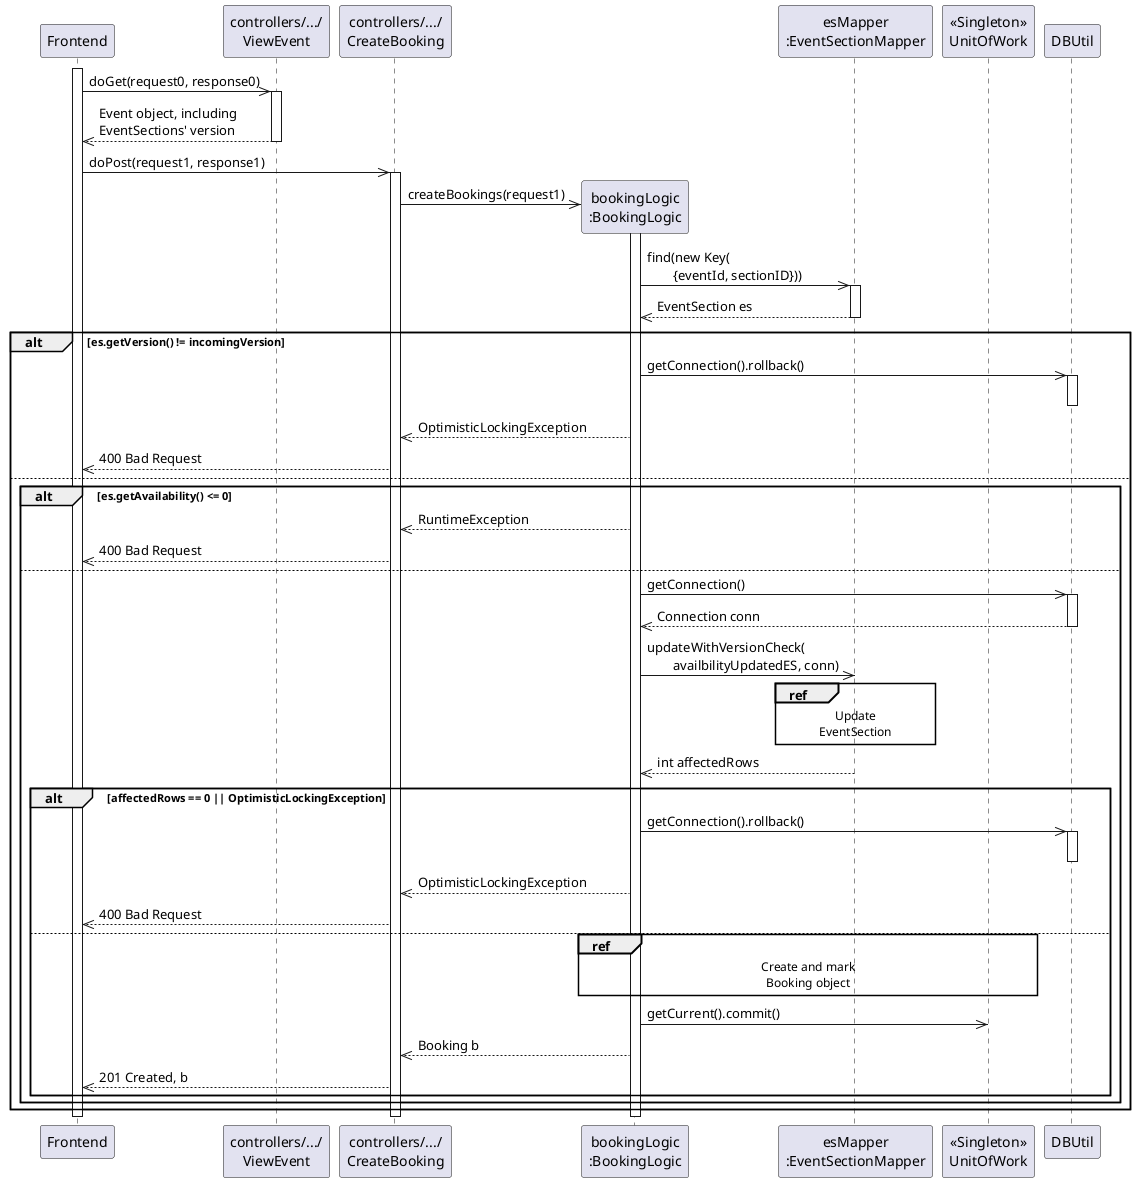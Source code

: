 @startuml sequenceDiagram
  participant Frontend as FE
  participant "controllers/.../\nViewEvent" as cve
  participant "controllers/.../\nCreateBooking" as ccb
  participant "bookingLogic\n:BookingLogic" as bl
  participant "esMapper\n:EventSectionMapper" as esm
  participant "<<Singleton>>\nUnitOfWork" as uw
  ' participant "es\n:EventSection" as es
  participant DBUtil
  
  ' participant "mapper\n:VenueMapper" as VM
  ' participant "plannerEvent\n:Object[]" as Sc
  ' participant "e\n:Event" as Vn
  ' participant "<color:darkRed>allEvents\n<color:darkRed>:Map<UUID, Event>" as AV

  activate FE
    FE->>cve: doGet(request0, response0)
    activate cve
      cve-->>FE: Event object, including\nEventSections' version
    deactivate cve
    FE->>ccb: doPost(request1, response1)
    activate ccb
      create bl
      ccb->>bl: createBookings(request1)
      activate bl
        bl->>esm: find(new Key(\n　　{eventId, sectionID}))
        activate esm
          esm-->>bl: EventSection es
        deactivate esm

        alt es.getVersion() != incomingVersion
          bl->>DBUtil: getConnection().rollback()
          activate DBUtil
          deactivate DBUtil
          bl-->>ccb: OptimisticLockingException
          ccb-->>FE: 400 Bad Request
        else
          alt es.getAvailability() <= 0
            bl-->>ccb: RuntimeException
            ccb-->>FE: 400 Bad Request
          else
            bl->>DBUtil: getConnection()
            activate DBUtil
              DBUtil-->>bl: Connection conn
            deactivate DBUtil
            bl->>esm: updateWithVersionCheck(\n　　availbilityUpdatedES, conn)
              ref over esm
                Update
                EventSection
              end ref
            esm-->>bl: int affectedRows
            alt affectedRows == 0 || OptimisticLockingException
              bl->>DBUtil: getConnection().rollback()
              activate DBUtil
              deactivate DBUtil
              bl-->>ccb: OptimisticLockingException
              ccb-->>FE: 400 Bad Request
            else
              ref over bl, uw
                Create and mark
                Booking object
              end ref
              bl->>uw: getCurrent().commit()
              bl-->>ccb: Booking b
              ccb-->>FE: 201 Created, b
            end
          end
        end
      deactivate bl
    deactivate ccb
  deactivate FE
@enduml
